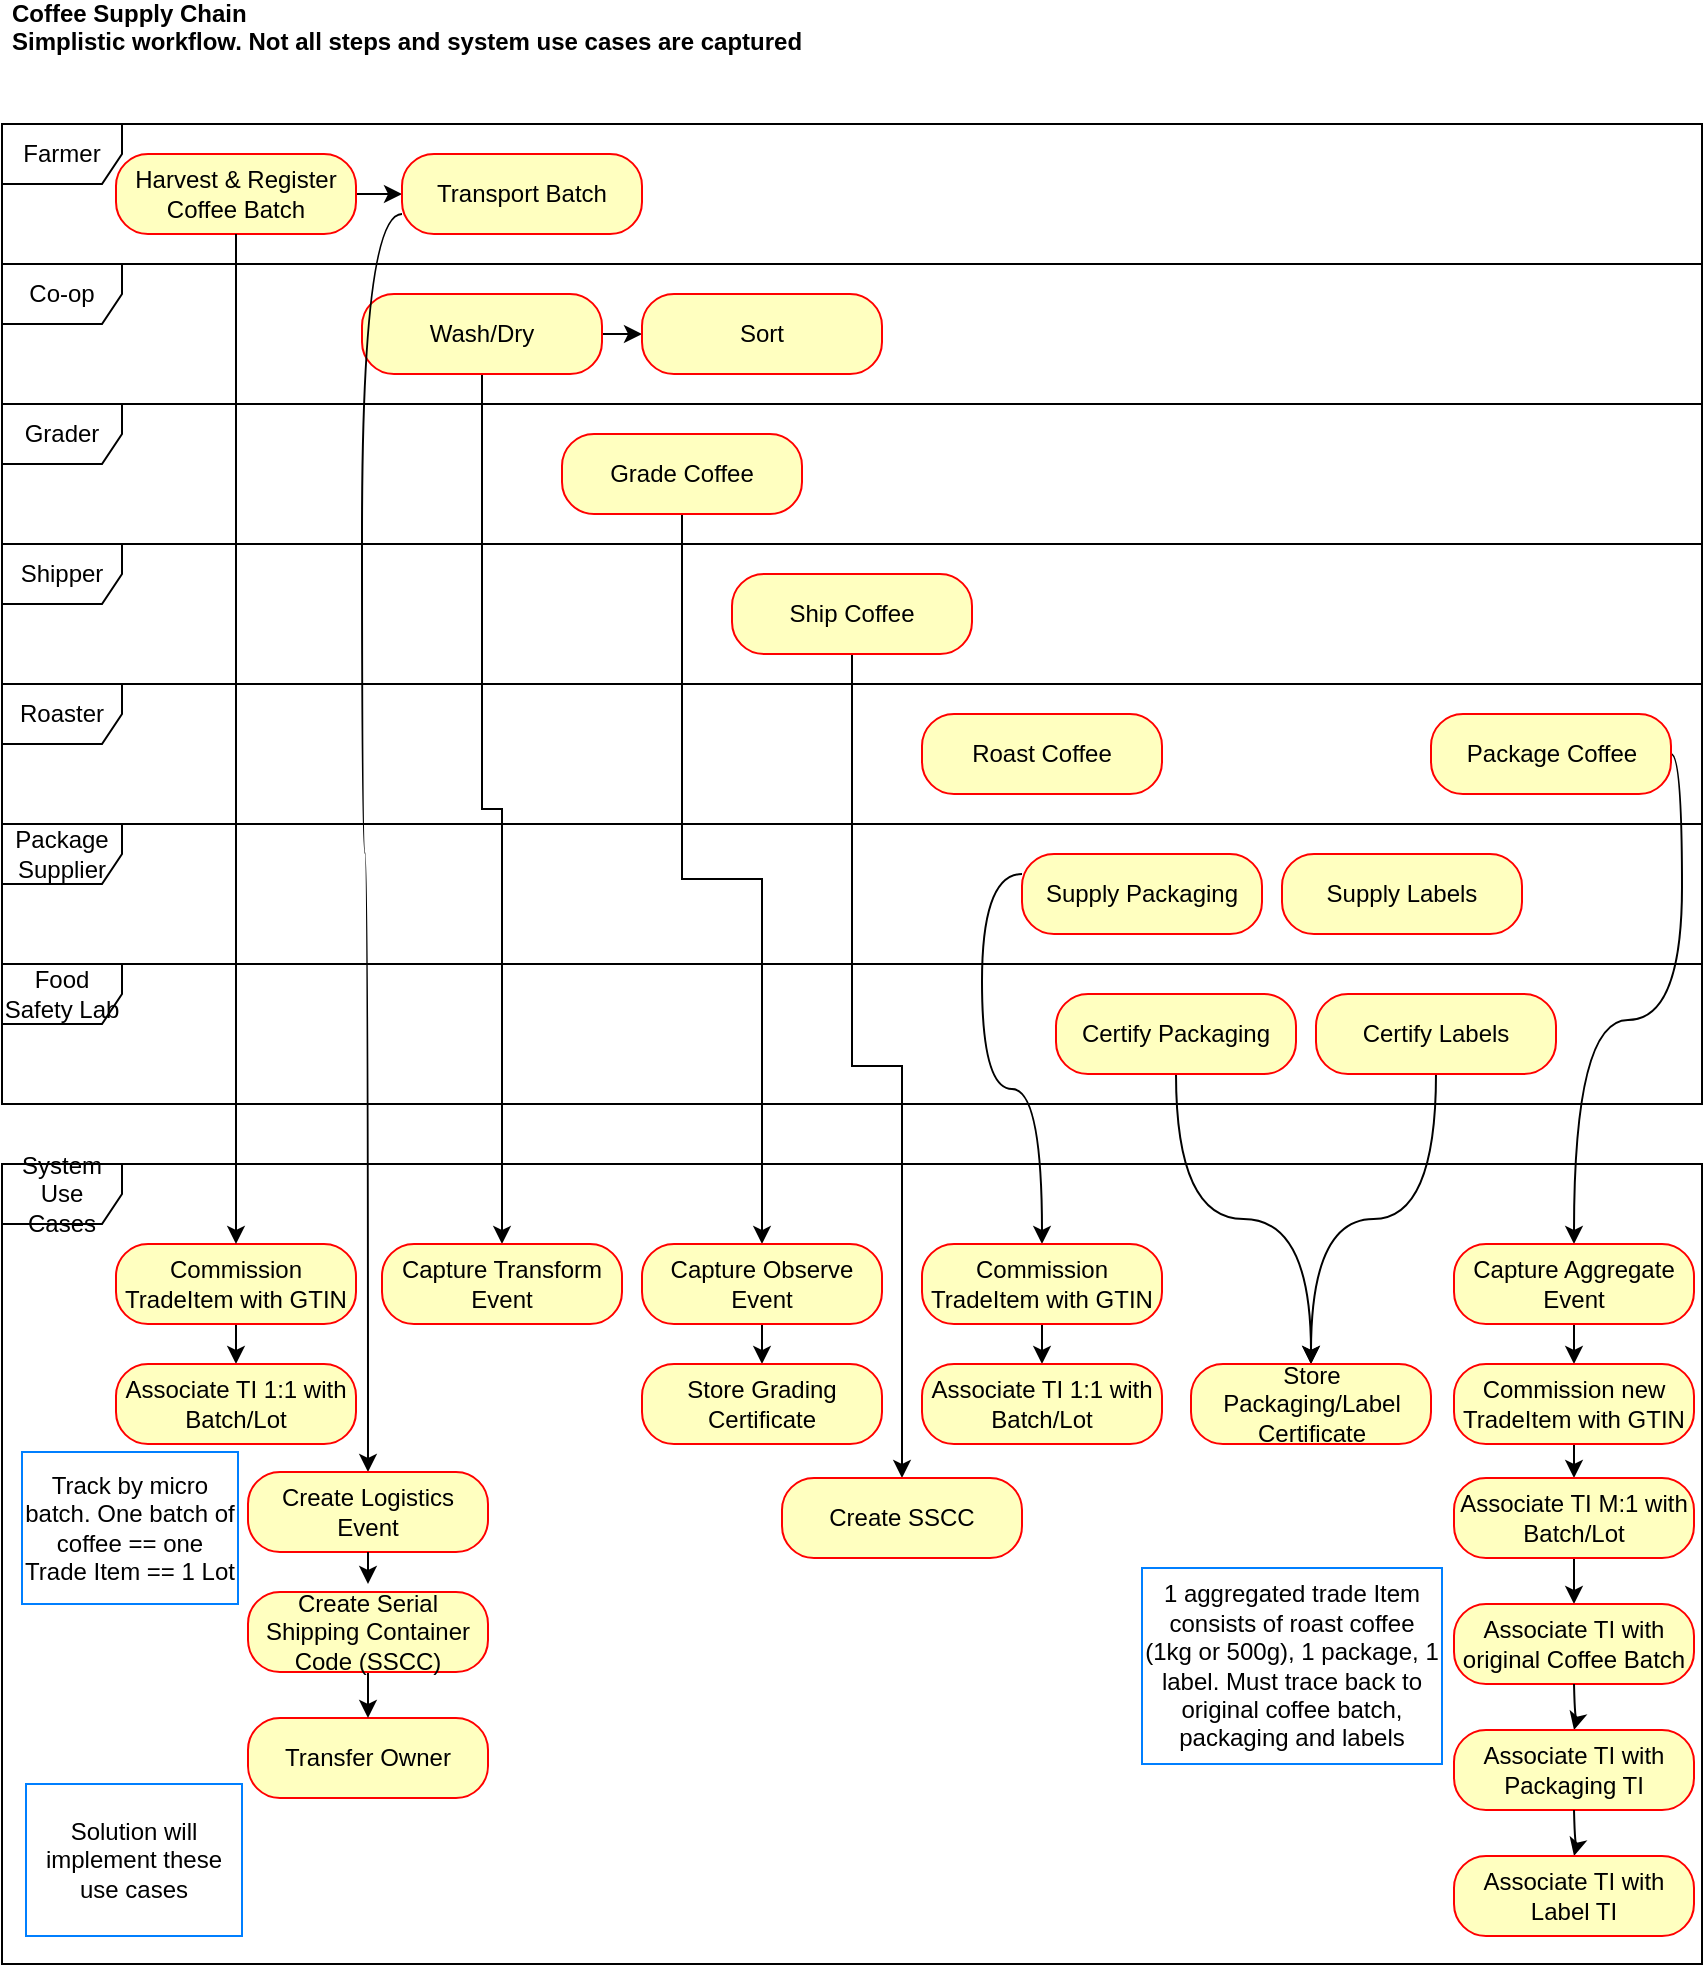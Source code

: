 <mxfile version="12.4.8" type="device"><diagram id="TtWSsUGuG1XNWh2Qv2Ge" name="Supply Chain"><mxGraphModel dx="1131" dy="756" grid="1" gridSize="10" guides="1" tooltips="1" connect="1" arrows="1" fold="1" page="1" pageScale="1" pageWidth="1169" pageHeight="827" math="0" shadow="0"><root><mxCell id="0"/><mxCell id="1" parent="0"/><mxCell id="i2fNoTIuQXJEhQGa35g7-22" value="Grader" style="shape=umlFrame;whiteSpace=wrap;html=1;" parent="1" vertex="1"><mxGeometry x="30" y="220" width="850" height="70" as="geometry"/></mxCell><mxCell id="i2fNoTIuQXJEhQGa35g7-2" value="Coffee Supply Chain&#xA;Simplistic workflow. Not all steps and system use cases are captured&#xA;" style="text;align=left;fontStyle=1;verticalAlign=middle;spacingLeft=3;spacingRight=3;strokeColor=none;rotatable=0;points=[[0,0.5],[1,0.5]];portConstraint=eastwest;" parent="1" vertex="1"><mxGeometry x="30" y="18" width="550" height="40" as="geometry"/></mxCell><mxCell id="i2fNoTIuQXJEhQGa35g7-3" value="Farmer" style="shape=umlFrame;whiteSpace=wrap;html=1;" parent="1" vertex="1"><mxGeometry x="30" y="80" width="850" height="70" as="geometry"/></mxCell><mxCell id="daFqyQcedomII4L0_c-J-10" style="edgeStyle=orthogonalEdgeStyle;curved=1;rounded=0;orthogonalLoop=1;jettySize=auto;html=1;entryX=0.5;entryY=0;entryDx=0;entryDy=0;" edge="1" parent="1" source="i2fNoTIuQXJEhQGa35g7-4" target="daFqyQcedomII4L0_c-J-1"><mxGeometry relative="1" as="geometry"/></mxCell><mxCell id="i2fNoTIuQXJEhQGa35g7-4" value="Commission TradeItem with GTIN" style="rounded=1;whiteSpace=wrap;html=1;arcSize=40;fontColor=#000000;fillColor=#ffffc0;strokeColor=#ff0000;" parent="1" vertex="1"><mxGeometry x="87" y="640" width="120" height="40" as="geometry"/></mxCell><mxCell id="i2fNoTIuQXJEhQGa35g7-8" value="Co-op" style="shape=umlFrame;whiteSpace=wrap;html=1;" parent="1" vertex="1"><mxGeometry x="30" y="150" width="850" height="70" as="geometry"/></mxCell><mxCell id="i2fNoTIuQXJEhQGa35g7-16" style="edgeStyle=orthogonalEdgeStyle;rounded=0;orthogonalLoop=1;jettySize=auto;html=1;exitX=0.5;exitY=1;exitDx=0;exitDy=0;entryX=0.5;entryY=0;entryDx=0;entryDy=0;" parent="1" source="i2fNoTIuQXJEhQGa35g7-9" target="i2fNoTIuQXJEhQGa35g7-13" edge="1"><mxGeometry relative="1" as="geometry"/></mxCell><mxCell id="daFqyQcedomII4L0_c-J-13" value="" style="edgeStyle=orthogonalEdgeStyle;curved=1;rounded=0;orthogonalLoop=1;jettySize=auto;html=1;" edge="1" parent="1" source="i2fNoTIuQXJEhQGa35g7-9" target="i2fNoTIuQXJEhQGa35g7-31"><mxGeometry relative="1" as="geometry"/></mxCell><mxCell id="i2fNoTIuQXJEhQGa35g7-9" value="Wash/Dry" style="rounded=1;whiteSpace=wrap;html=1;arcSize=40;fontColor=#000000;fillColor=#ffffc0;strokeColor=#ff0000;" parent="1" vertex="1"><mxGeometry x="210" y="165" width="120" height="40" as="geometry"/></mxCell><mxCell id="i2fNoTIuQXJEhQGa35g7-10" value="Transfer Owner" style="rounded=1;whiteSpace=wrap;html=1;arcSize=40;fontColor=#000000;fillColor=#ffffc0;strokeColor=#ff0000;" parent="1" vertex="1"><mxGeometry x="153" y="877" width="120" height="40" as="geometry"/></mxCell><mxCell id="daFqyQcedomII4L0_c-J-8" style="edgeStyle=orthogonalEdgeStyle;rounded=0;orthogonalLoop=1;jettySize=auto;html=1;" edge="1" parent="1" source="i2fNoTIuQXJEhQGa35g7-11" target="daFqyQcedomII4L0_c-J-6"><mxGeometry relative="1" as="geometry"/></mxCell><mxCell id="i2fNoTIuQXJEhQGa35g7-11" value="Harvest &amp;amp; Register Coffee Batch" style="rounded=1;whiteSpace=wrap;html=1;arcSize=40;fontColor=#000000;fillColor=#ffffc0;strokeColor=#ff0000;" parent="1" vertex="1"><mxGeometry x="87" y="95" width="120" height="40" as="geometry"/></mxCell><mxCell id="i2fNoTIuQXJEhQGa35g7-15" style="edgeStyle=orthogonalEdgeStyle;rounded=0;orthogonalLoop=1;jettySize=auto;html=1;exitX=0.5;exitY=1;exitDx=0;exitDy=0;entryX=0.5;entryY=0;entryDx=0;entryDy=0;" parent="1" source="i2fNoTIuQXJEhQGa35g7-11" target="i2fNoTIuQXJEhQGa35g7-4" edge="1"><mxGeometry relative="1" as="geometry"/></mxCell><mxCell id="i2fNoTIuQXJEhQGa35g7-13" value="Capture Transform Event" style="rounded=1;whiteSpace=wrap;html=1;arcSize=40;fontColor=#000000;fillColor=#ffffc0;strokeColor=#ff0000;" parent="1" vertex="1"><mxGeometry x="220" y="640" width="120" height="40" as="geometry"/></mxCell><mxCell id="i2fNoTIuQXJEhQGa35g7-19" style="edgeStyle=orthogonalEdgeStyle;rounded=0;orthogonalLoop=1;jettySize=auto;html=1;exitX=0.5;exitY=1;exitDx=0;exitDy=0;entryX=0.5;entryY=0;entryDx=0;entryDy=0;" parent="1" source="i2fNoTIuQXJEhQGa35g7-17" target="i2fNoTIuQXJEhQGa35g7-18" edge="1"><mxGeometry relative="1" as="geometry"/></mxCell><mxCell id="i2fNoTIuQXJEhQGa35g7-17" value="Grade Coffee" style="rounded=1;whiteSpace=wrap;html=1;arcSize=40;fontColor=#000000;fillColor=#ffffc0;strokeColor=#ff0000;" parent="1" vertex="1"><mxGeometry x="310" y="235" width="120" height="40" as="geometry"/></mxCell><mxCell id="daFqyQcedomII4L0_c-J-9" style="edgeStyle=orthogonalEdgeStyle;curved=1;rounded=0;orthogonalLoop=1;jettySize=auto;html=1;" edge="1" parent="1" source="i2fNoTIuQXJEhQGa35g7-18" target="i2fNoTIuQXJEhQGa35g7-21"><mxGeometry relative="1" as="geometry"/></mxCell><mxCell id="i2fNoTIuQXJEhQGa35g7-18" value="Capture Observe Event" style="rounded=1;whiteSpace=wrap;html=1;arcSize=40;fontColor=#000000;fillColor=#ffffc0;strokeColor=#ff0000;" parent="1" vertex="1"><mxGeometry x="350" y="640" width="120" height="40" as="geometry"/></mxCell><mxCell id="i2fNoTIuQXJEhQGa35g7-21" value="Store Grading Certificate" style="rounded=1;whiteSpace=wrap;html=1;arcSize=40;fontColor=#000000;fillColor=#ffffc0;strokeColor=#ff0000;" parent="1" vertex="1"><mxGeometry x="350" y="700" width="120" height="40" as="geometry"/></mxCell><mxCell id="i2fNoTIuQXJEhQGa35g7-23" value="Shipper" style="shape=umlFrame;whiteSpace=wrap;html=1;" parent="1" vertex="1"><mxGeometry x="30" y="290" width="850" height="70" as="geometry"/></mxCell><mxCell id="i2fNoTIuQXJEhQGa35g7-29" style="edgeStyle=orthogonalEdgeStyle;rounded=0;orthogonalLoop=1;jettySize=auto;html=1;exitX=0.5;exitY=1;exitDx=0;exitDy=0;" parent="1" source="i2fNoTIuQXJEhQGa35g7-24" target="i2fNoTIuQXJEhQGa35g7-28" edge="1"><mxGeometry relative="1" as="geometry"/></mxCell><mxCell id="i2fNoTIuQXJEhQGa35g7-24" value="Ship Coffee" style="rounded=1;whiteSpace=wrap;html=1;arcSize=40;fontColor=#000000;fillColor=#ffffc0;strokeColor=#ff0000;" parent="1" vertex="1"><mxGeometry x="395" y="305" width="120" height="40" as="geometry"/></mxCell><mxCell id="i2fNoTIuQXJEhQGa35g7-26" value="Roaster" style="shape=umlFrame;whiteSpace=wrap;html=1;" parent="1" vertex="1"><mxGeometry x="30" y="360" width="850" height="70" as="geometry"/></mxCell><mxCell id="i2fNoTIuQXJEhQGa35g7-27" value="Roast Coffee" style="rounded=1;whiteSpace=wrap;html=1;arcSize=40;fontColor=#000000;fillColor=#ffffc0;strokeColor=#ff0000;" parent="1" vertex="1"><mxGeometry x="490" y="375" width="120" height="40" as="geometry"/></mxCell><mxCell id="i2fNoTIuQXJEhQGa35g7-28" value="Create SSCC" style="rounded=1;whiteSpace=wrap;html=1;arcSize=40;fontColor=#000000;fillColor=#ffffc0;strokeColor=#ff0000;" parent="1" vertex="1"><mxGeometry x="420" y="757" width="120" height="40" as="geometry"/></mxCell><mxCell id="i2fNoTIuQXJEhQGa35g7-30" value="&lt;div align=&quot;center&quot;&gt;Track by micro batch. One batch of coffee == one Trade Item == 1 Lot&lt;/div&gt;" style="text;strokeColor=#007fff;fillColor=none;html=1;whiteSpace=wrap;verticalAlign=middle;overflow=hidden;align=center;" parent="1" vertex="1"><mxGeometry x="40" y="744" width="108" height="76" as="geometry"/></mxCell><mxCell id="i2fNoTIuQXJEhQGa35g7-31" value="Sort" style="rounded=1;whiteSpace=wrap;html=1;arcSize=40;fontColor=#000000;fillColor=#ffffc0;strokeColor=#ff0000;" parent="1" vertex="1"><mxGeometry x="350" y="165" width="120" height="40" as="geometry"/></mxCell><mxCell id="daFqyQcedomII4L0_c-J-27" style="edgeStyle=orthogonalEdgeStyle;curved=1;rounded=0;orthogonalLoop=1;jettySize=auto;html=1;entryX=0.5;entryY=0;entryDx=0;entryDy=0;" edge="1" parent="1" source="i2fNoTIuQXJEhQGa35g7-32" target="daFqyQcedomII4L0_c-J-20"><mxGeometry relative="1" as="geometry"><Array as="points"><mxPoint x="870" y="395"/><mxPoint x="870" y="528"/><mxPoint x="816" y="528"/></Array></mxGeometry></mxCell><mxCell id="i2fNoTIuQXJEhQGa35g7-32" value="Package Coffee" style="rounded=1;whiteSpace=wrap;html=1;arcSize=40;fontColor=#000000;fillColor=#ffffc0;strokeColor=#ff0000;" parent="1" vertex="1"><mxGeometry x="744.5" y="375" width="120" height="40" as="geometry"/></mxCell><mxCell id="i2fNoTIuQXJEhQGa35g7-33" value="Package Supplier" style="shape=umlFrame;whiteSpace=wrap;html=1;" parent="1" vertex="1"><mxGeometry x="30" y="430" width="850" height="70" as="geometry"/></mxCell><mxCell id="daFqyQcedomII4L0_c-J-14" style="edgeStyle=orthogonalEdgeStyle;curved=1;rounded=0;orthogonalLoop=1;jettySize=auto;html=1;exitX=0;exitY=0.25;exitDx=0;exitDy=0;" edge="1" parent="1" source="i2fNoTIuQXJEhQGa35g7-34" target="daFqyQcedomII4L0_c-J-2"><mxGeometry relative="1" as="geometry"/></mxCell><mxCell id="i2fNoTIuQXJEhQGa35g7-34" value="Supply Packaging" style="rounded=1;whiteSpace=wrap;html=1;arcSize=40;fontColor=#000000;fillColor=#ffffc0;strokeColor=#ff0000;" parent="1" vertex="1"><mxGeometry x="540" y="445" width="120" height="40" as="geometry"/></mxCell><mxCell id="i2fNoTIuQXJEhQGa35g7-35" value="Supply Labels" style="rounded=1;whiteSpace=wrap;html=1;arcSize=40;fontColor=#000000;fillColor=#ffffc0;strokeColor=#ff0000;" parent="1" vertex="1"><mxGeometry x="670" y="445" width="120" height="40" as="geometry"/></mxCell><mxCell id="i2fNoTIuQXJEhQGa35g7-36" value="Food Safety Lab" style="shape=umlFrame;whiteSpace=wrap;html=1;" parent="1" vertex="1"><mxGeometry x="30" y="500" width="850" height="70" as="geometry"/></mxCell><mxCell id="daFqyQcedomII4L0_c-J-18" style="edgeStyle=orthogonalEdgeStyle;curved=1;rounded=0;orthogonalLoop=1;jettySize=auto;html=1;entryX=0.5;entryY=0;entryDx=0;entryDy=0;" edge="1" parent="1" source="i2fNoTIuQXJEhQGa35g7-37" target="daFqyQcedomII4L0_c-J-17"><mxGeometry relative="1" as="geometry"/></mxCell><mxCell id="i2fNoTIuQXJEhQGa35g7-37" value="Certify Packaging" style="rounded=1;whiteSpace=wrap;html=1;arcSize=40;fontColor=#000000;fillColor=#ffffc0;strokeColor=#ff0000;" parent="1" vertex="1"><mxGeometry x="557" y="515" width="120" height="40" as="geometry"/></mxCell><mxCell id="daFqyQcedomII4L0_c-J-19" style="edgeStyle=orthogonalEdgeStyle;curved=1;rounded=0;orthogonalLoop=1;jettySize=auto;html=1;exitX=0.5;exitY=1;exitDx=0;exitDy=0;entryX=0.5;entryY=0;entryDx=0;entryDy=0;" edge="1" parent="1" source="i2fNoTIuQXJEhQGa35g7-38" target="daFqyQcedomII4L0_c-J-17"><mxGeometry relative="1" as="geometry"><mxPoint x="690" y="700" as="targetPoint"/></mxGeometry></mxCell><mxCell id="i2fNoTIuQXJEhQGa35g7-38" value="Certify Labels" style="rounded=1;whiteSpace=wrap;html=1;arcSize=40;fontColor=#000000;fillColor=#ffffc0;strokeColor=#ff0000;" parent="1" vertex="1"><mxGeometry x="687" y="515" width="120" height="40" as="geometry"/></mxCell><mxCell id="daFqyQcedomII4L0_c-J-1" value="Associate TI 1:1 with Batch/Lot" style="rounded=1;whiteSpace=wrap;html=1;arcSize=40;fontColor=#000000;fillColor=#ffffc0;strokeColor=#ff0000;" vertex="1" parent="1"><mxGeometry x="87" y="700" width="120" height="40" as="geometry"/></mxCell><mxCell id="daFqyQcedomII4L0_c-J-15" style="edgeStyle=orthogonalEdgeStyle;curved=1;rounded=0;orthogonalLoop=1;jettySize=auto;html=1;entryX=0.5;entryY=0;entryDx=0;entryDy=0;" edge="1" parent="1" source="daFqyQcedomII4L0_c-J-2" target="daFqyQcedomII4L0_c-J-3"><mxGeometry relative="1" as="geometry"/></mxCell><mxCell id="daFqyQcedomII4L0_c-J-2" value="Commission TradeItem with GTIN" style="rounded=1;whiteSpace=wrap;html=1;arcSize=40;fontColor=#000000;fillColor=#ffffc0;strokeColor=#ff0000;" vertex="1" parent="1"><mxGeometry x="490" y="640" width="120" height="40" as="geometry"/></mxCell><mxCell id="daFqyQcedomII4L0_c-J-3" value="Associate TI 1:1 with Batch/Lot" style="rounded=1;whiteSpace=wrap;html=1;arcSize=40;fontColor=#000000;fillColor=#ffffc0;strokeColor=#ff0000;" vertex="1" parent="1"><mxGeometry x="490" y="700" width="120" height="40" as="geometry"/></mxCell><mxCell id="daFqyQcedomII4L0_c-J-7" style="edgeStyle=orthogonalEdgeStyle;rounded=0;orthogonalLoop=1;jettySize=auto;html=1;entryX=0.5;entryY=0;entryDx=0;entryDy=0;curved=1;exitX=0;exitY=0.75;exitDx=0;exitDy=0;" edge="1" parent="1" source="daFqyQcedomII4L0_c-J-6" target="daFqyQcedomII4L0_c-J-35"><mxGeometry relative="1" as="geometry"/></mxCell><mxCell id="daFqyQcedomII4L0_c-J-6" value="Transport Batch" style="rounded=1;whiteSpace=wrap;html=1;arcSize=40;fontColor=#000000;fillColor=#ffffc0;strokeColor=#ff0000;" vertex="1" parent="1"><mxGeometry x="230" y="95" width="120" height="40" as="geometry"/></mxCell><mxCell id="daFqyQcedomII4L0_c-J-12" style="edgeStyle=orthogonalEdgeStyle;curved=1;rounded=0;orthogonalLoop=1;jettySize=auto;html=1;" edge="1" parent="1" source="daFqyQcedomII4L0_c-J-11" target="i2fNoTIuQXJEhQGa35g7-10"><mxGeometry relative="1" as="geometry"/></mxCell><mxCell id="daFqyQcedomII4L0_c-J-11" value="Create Serial Shipping Container Code (SSCC)" style="rounded=1;whiteSpace=wrap;html=1;arcSize=40;fontColor=#000000;fillColor=#ffffc0;strokeColor=#ff0000;" vertex="1" parent="1"><mxGeometry x="153" y="814" width="120" height="40" as="geometry"/></mxCell><mxCell id="daFqyQcedomII4L0_c-J-17" value="Store Packaging/Label Certificate" style="rounded=1;whiteSpace=wrap;html=1;arcSize=40;fontColor=#000000;fillColor=#ffffc0;strokeColor=#ff0000;" vertex="1" parent="1"><mxGeometry x="624.5" y="700" width="120" height="40" as="geometry"/></mxCell><mxCell id="daFqyQcedomII4L0_c-J-24" style="edgeStyle=orthogonalEdgeStyle;curved=1;rounded=0;orthogonalLoop=1;jettySize=auto;html=1;" edge="1" parent="1" source="daFqyQcedomII4L0_c-J-20" target="daFqyQcedomII4L0_c-J-21"><mxGeometry relative="1" as="geometry"/></mxCell><mxCell id="daFqyQcedomII4L0_c-J-20" value="Capture Aggregate Event" style="rounded=1;whiteSpace=wrap;html=1;arcSize=40;fontColor=#000000;fillColor=#ffffc0;strokeColor=#ff0000;" vertex="1" parent="1"><mxGeometry x="756" y="640" width="120" height="40" as="geometry"/></mxCell><mxCell id="daFqyQcedomII4L0_c-J-25" style="edgeStyle=orthogonalEdgeStyle;curved=1;rounded=0;orthogonalLoop=1;jettySize=auto;html=1;" edge="1" parent="1" source="daFqyQcedomII4L0_c-J-21" target="daFqyQcedomII4L0_c-J-22"><mxGeometry relative="1" as="geometry"/></mxCell><mxCell id="daFqyQcedomII4L0_c-J-21" value="Commission new TradeItem with GTIN" style="rounded=1;whiteSpace=wrap;html=1;arcSize=40;fontColor=#000000;fillColor=#ffffc0;strokeColor=#ff0000;" vertex="1" parent="1"><mxGeometry x="756" y="700" width="120" height="40" as="geometry"/></mxCell><mxCell id="daFqyQcedomII4L0_c-J-26" style="edgeStyle=orthogonalEdgeStyle;curved=1;rounded=0;orthogonalLoop=1;jettySize=auto;html=1;" edge="1" parent="1" source="daFqyQcedomII4L0_c-J-22" target="daFqyQcedomII4L0_c-J-23"><mxGeometry relative="1" as="geometry"/></mxCell><mxCell id="daFqyQcedomII4L0_c-J-22" value="Associate TI M:1 with Batch/Lot" style="rounded=1;whiteSpace=wrap;html=1;arcSize=40;fontColor=#000000;fillColor=#ffffc0;strokeColor=#ff0000;" vertex="1" parent="1"><mxGeometry x="756" y="757" width="120" height="40" as="geometry"/></mxCell><mxCell id="daFqyQcedomII4L0_c-J-23" value="Associate TI with original Coffee Batch" style="rounded=1;whiteSpace=wrap;html=1;arcSize=40;fontColor=#000000;fillColor=#ffffc0;strokeColor=#ff0000;" vertex="1" parent="1"><mxGeometry x="756" y="820" width="120" height="40" as="geometry"/></mxCell><mxCell id="daFqyQcedomII4L0_c-J-28" style="edgeStyle=orthogonalEdgeStyle;curved=1;rounded=0;orthogonalLoop=1;jettySize=auto;html=1;" edge="1" parent="1" target="daFqyQcedomII4L0_c-J-29"><mxGeometry relative="1" as="geometry"><mxPoint x="816" y="860" as="sourcePoint"/></mxGeometry></mxCell><mxCell id="daFqyQcedomII4L0_c-J-29" value="Associate TI with Packaging TI" style="rounded=1;whiteSpace=wrap;html=1;arcSize=40;fontColor=#000000;fillColor=#ffffc0;strokeColor=#ff0000;" vertex="1" parent="1"><mxGeometry x="756" y="883" width="120" height="40" as="geometry"/></mxCell><mxCell id="daFqyQcedomII4L0_c-J-30" style="edgeStyle=orthogonalEdgeStyle;curved=1;rounded=0;orthogonalLoop=1;jettySize=auto;html=1;" edge="1" parent="1" target="daFqyQcedomII4L0_c-J-31"><mxGeometry relative="1" as="geometry"><mxPoint x="816" y="923" as="sourcePoint"/></mxGeometry></mxCell><mxCell id="daFqyQcedomII4L0_c-J-31" value="Associate TI with Label TI" style="rounded=1;whiteSpace=wrap;html=1;arcSize=40;fontColor=#000000;fillColor=#ffffc0;strokeColor=#ff0000;" vertex="1" parent="1"><mxGeometry x="756" y="946" width="120" height="40" as="geometry"/></mxCell><mxCell id="daFqyQcedomII4L0_c-J-32" value="&lt;div align=&quot;center&quot;&gt;1 aggregated trade Item consists of roast coffee (1kg or 500g), 1 package, 1 label. Must trace back to original coffee batch, packaging and labels&lt;br&gt;&lt;/div&gt;" style="text;strokeColor=#007fff;fillColor=none;html=1;whiteSpace=wrap;verticalAlign=middle;overflow=hidden;align=center;" vertex="1" parent="1"><mxGeometry x="600" y="802" width="150" height="98" as="geometry"/></mxCell><mxCell id="daFqyQcedomII4L0_c-J-33" value="System Use Cases" style="shape=umlFrame;whiteSpace=wrap;html=1;" vertex="1" parent="1"><mxGeometry x="30" y="600" width="850" height="400" as="geometry"/></mxCell><mxCell id="daFqyQcedomII4L0_c-J-34" value="&lt;div align=&quot;center&quot;&gt;Solution will implement these use cases&lt;br&gt;&lt;/div&gt;" style="text;strokeColor=#007fff;fillColor=none;html=1;whiteSpace=wrap;verticalAlign=middle;overflow=hidden;align=center;" vertex="1" parent="1"><mxGeometry x="42" y="910" width="108" height="76" as="geometry"/></mxCell><mxCell id="daFqyQcedomII4L0_c-J-35" value="Create Logistics Event" style="rounded=1;whiteSpace=wrap;html=1;arcSize=40;fontColor=#000000;fillColor=#ffffc0;strokeColor=#ff0000;" vertex="1" parent="1"><mxGeometry x="153" y="754" width="120" height="40" as="geometry"/></mxCell><mxCell id="daFqyQcedomII4L0_c-J-38" style="edgeStyle=orthogonalEdgeStyle;curved=1;rounded=0;orthogonalLoop=1;jettySize=auto;html=1;exitX=0.5;exitY=1;exitDx=0;exitDy=0;" edge="1" parent="1" source="daFqyQcedomII4L0_c-J-35"><mxGeometry relative="1" as="geometry"><mxPoint x="223" y="864" as="sourcePoint"/><mxPoint x="213" y="810" as="targetPoint"/></mxGeometry></mxCell></root></mxGraphModel></diagram></mxfile>